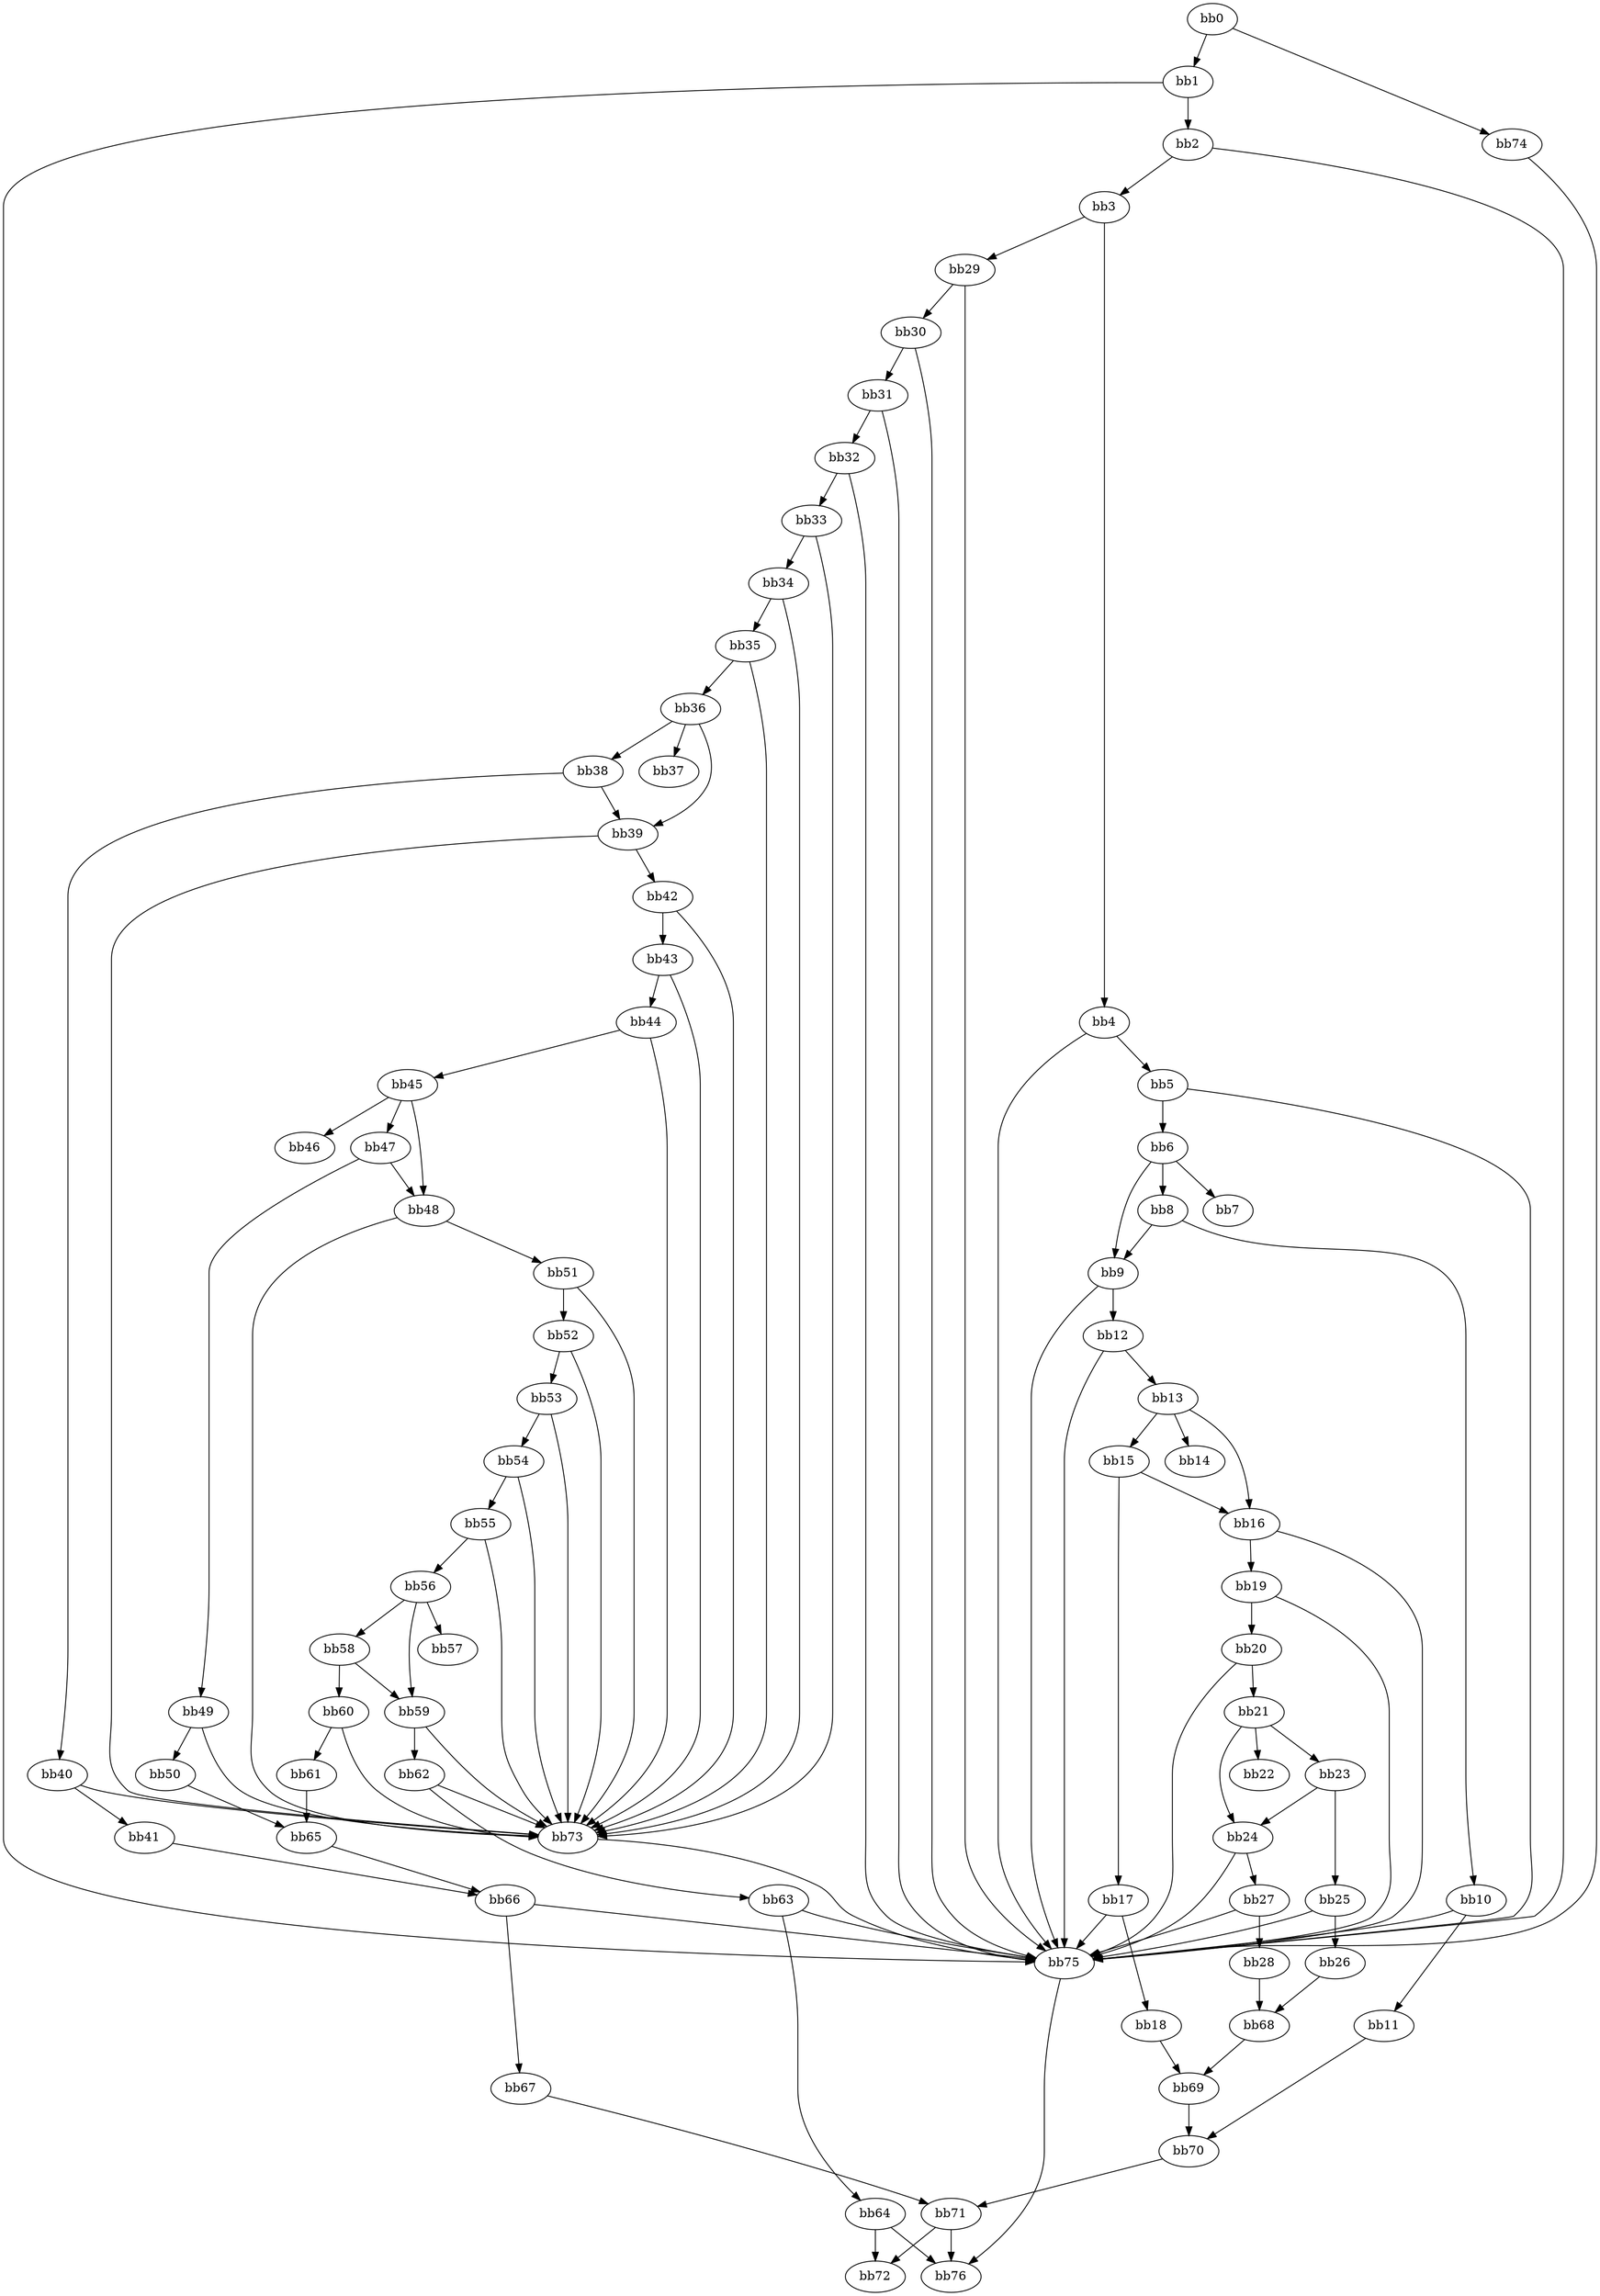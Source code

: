 digraph {
    0 [ label = "bb0\l" ]
    1 [ label = "bb1\l" ]
    2 [ label = "bb2\l" ]
    3 [ label = "bb3\l" ]
    4 [ label = "bb4\l" ]
    5 [ label = "bb5\l" ]
    6 [ label = "bb6\l" ]
    7 [ label = "bb7\l" ]
    8 [ label = "bb8\l" ]
    9 [ label = "bb9\l" ]
    10 [ label = "bb10\l" ]
    11 [ label = "bb11\l" ]
    12 [ label = "bb12\l" ]
    13 [ label = "bb13\l" ]
    14 [ label = "bb14\l" ]
    15 [ label = "bb15\l" ]
    16 [ label = "bb16\l" ]
    17 [ label = "bb17\l" ]
    18 [ label = "bb18\l" ]
    19 [ label = "bb19\l" ]
    20 [ label = "bb20\l" ]
    21 [ label = "bb21\l" ]
    22 [ label = "bb22\l" ]
    23 [ label = "bb23\l" ]
    24 [ label = "bb24\l" ]
    25 [ label = "bb25\l" ]
    26 [ label = "bb26\l" ]
    27 [ label = "bb27\l" ]
    28 [ label = "bb28\l" ]
    29 [ label = "bb29\l" ]
    30 [ label = "bb30\l" ]
    31 [ label = "bb31\l" ]
    32 [ label = "bb32\l" ]
    33 [ label = "bb33\l" ]
    34 [ label = "bb34\l" ]
    35 [ label = "bb35\l" ]
    36 [ label = "bb36\l" ]
    37 [ label = "bb37\l" ]
    38 [ label = "bb38\l" ]
    39 [ label = "bb39\l" ]
    40 [ label = "bb40\l" ]
    41 [ label = "bb41\l" ]
    42 [ label = "bb42\l" ]
    43 [ label = "bb43\l" ]
    44 [ label = "bb44\l" ]
    45 [ label = "bb45\l" ]
    46 [ label = "bb46\l" ]
    47 [ label = "bb47\l" ]
    48 [ label = "bb48\l" ]
    49 [ label = "bb49\l" ]
    50 [ label = "bb50\l" ]
    51 [ label = "bb51\l" ]
    52 [ label = "bb52\l" ]
    53 [ label = "bb53\l" ]
    54 [ label = "bb54\l" ]
    55 [ label = "bb55\l" ]
    56 [ label = "bb56\l" ]
    57 [ label = "bb57\l" ]
    58 [ label = "bb58\l" ]
    59 [ label = "bb59\l" ]
    60 [ label = "bb60\l" ]
    61 [ label = "bb61\l" ]
    62 [ label = "bb62\l" ]
    63 [ label = "bb63\l" ]
    64 [ label = "bb64\l" ]
    65 [ label = "bb65\l" ]
    66 [ label = "bb66\l" ]
    67 [ label = "bb67\l" ]
    68 [ label = "bb68\l" ]
    69 [ label = "bb69\l" ]
    70 [ label = "bb70\l" ]
    71 [ label = "bb71\l" ]
    72 [ label = "bb72\l" ]
    73 [ label = "bb73\l" ]
    74 [ label = "bb74\l" ]
    75 [ label = "bb75\l" ]
    76 [ label = "bb76\l" ]
    0 -> 1 [ ]
    0 -> 74 [ ]
    1 -> 2 [ ]
    1 -> 75 [ ]
    2 -> 3 [ ]
    2 -> 75 [ ]
    3 -> 4 [ ]
    3 -> 29 [ ]
    4 -> 5 [ ]
    4 -> 75 [ ]
    5 -> 6 [ ]
    5 -> 75 [ ]
    6 -> 7 [ ]
    6 -> 8 [ ]
    6 -> 9 [ ]
    8 -> 9 [ ]
    8 -> 10 [ ]
    9 -> 12 [ ]
    9 -> 75 [ ]
    10 -> 11 [ ]
    10 -> 75 [ ]
    11 -> 70 [ ]
    12 -> 13 [ ]
    12 -> 75 [ ]
    13 -> 14 [ ]
    13 -> 15 [ ]
    13 -> 16 [ ]
    15 -> 16 [ ]
    15 -> 17 [ ]
    16 -> 19 [ ]
    16 -> 75 [ ]
    17 -> 18 [ ]
    17 -> 75 [ ]
    18 -> 69 [ ]
    19 -> 20 [ ]
    19 -> 75 [ ]
    20 -> 21 [ ]
    20 -> 75 [ ]
    21 -> 22 [ ]
    21 -> 23 [ ]
    21 -> 24 [ ]
    23 -> 24 [ ]
    23 -> 25 [ ]
    24 -> 27 [ ]
    24 -> 75 [ ]
    25 -> 26 [ ]
    25 -> 75 [ ]
    26 -> 68 [ ]
    27 -> 28 [ ]
    27 -> 75 [ ]
    28 -> 68 [ ]
    29 -> 30 [ ]
    29 -> 75 [ ]
    30 -> 31 [ ]
    30 -> 75 [ ]
    31 -> 32 [ ]
    31 -> 75 [ ]
    32 -> 33 [ ]
    32 -> 75 [ ]
    33 -> 34 [ ]
    33 -> 73 [ ]
    34 -> 35 [ ]
    34 -> 73 [ ]
    35 -> 36 [ ]
    35 -> 73 [ ]
    36 -> 37 [ ]
    36 -> 38 [ ]
    36 -> 39 [ ]
    38 -> 39 [ ]
    38 -> 40 [ ]
    39 -> 42 [ ]
    39 -> 73 [ ]
    40 -> 41 [ ]
    40 -> 73 [ ]
    41 -> 66 [ ]
    42 -> 43 [ ]
    42 -> 73 [ ]
    43 -> 44 [ ]
    43 -> 73 [ ]
    44 -> 45 [ ]
    44 -> 73 [ ]
    45 -> 46 [ ]
    45 -> 47 [ ]
    45 -> 48 [ ]
    47 -> 48 [ ]
    47 -> 49 [ ]
    48 -> 51 [ ]
    48 -> 73 [ ]
    49 -> 50 [ ]
    49 -> 73 [ ]
    50 -> 65 [ ]
    51 -> 52 [ ]
    51 -> 73 [ ]
    52 -> 53 [ ]
    52 -> 73 [ ]
    53 -> 54 [ ]
    53 -> 73 [ ]
    54 -> 55 [ ]
    54 -> 73 [ ]
    55 -> 56 [ ]
    55 -> 73 [ ]
    56 -> 57 [ ]
    56 -> 58 [ ]
    56 -> 59 [ ]
    58 -> 59 [ ]
    58 -> 60 [ ]
    59 -> 62 [ ]
    59 -> 73 [ ]
    60 -> 61 [ ]
    60 -> 73 [ ]
    61 -> 65 [ ]
    62 -> 63 [ ]
    62 -> 73 [ ]
    63 -> 64 [ ]
    63 -> 75 [ ]
    64 -> 72 [ ]
    64 -> 76 [ ]
    65 -> 66 [ ]
    66 -> 67 [ ]
    66 -> 75 [ ]
    67 -> 71 [ ]
    68 -> 69 [ ]
    69 -> 70 [ ]
    70 -> 71 [ ]
    71 -> 72 [ ]
    71 -> 76 [ ]
    73 -> 75 [ ]
    74 -> 75 [ ]
    75 -> 76 [ ]
}

